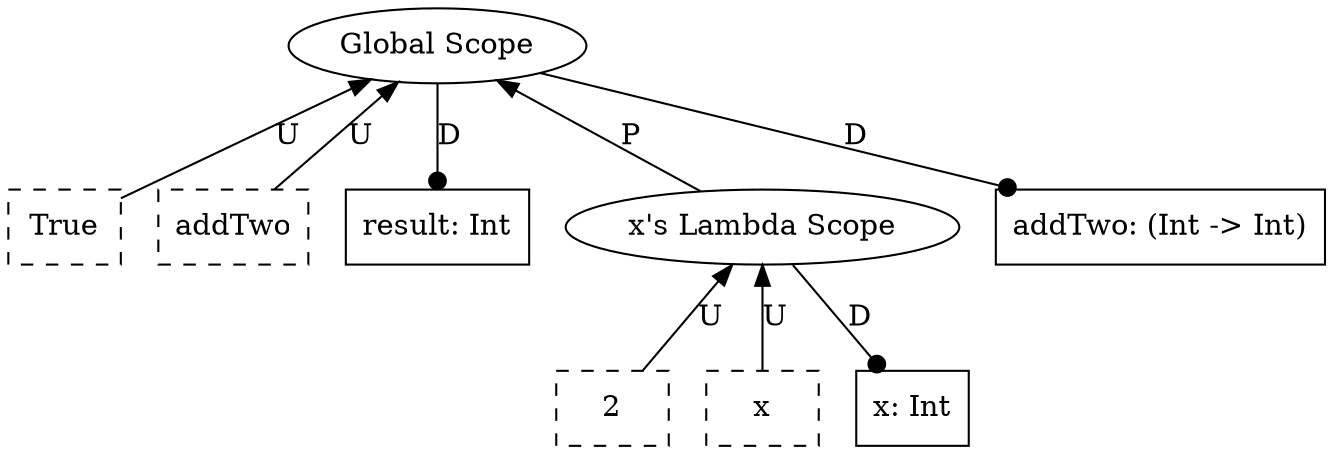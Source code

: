 graph {
    8 [label=True
      ,shape=box
      ,style=dashed];
    7 [label=addTwo
      ,shape=box
      ,style=dashed];
    6 [label="result: Int"
      ,shape=box];
    5 [label=2
      ,shape=box
      ,style=dashed];
    4 [label=x
      ,shape=box
      ,style=dashed];
    3 [label="x: Int",shape=box];
    2 [label="x's Lambda Scope"
      ,shape=ellipse];
    1 [label="addTwo: (Int -> Int)"
      ,shape=box];
    0 [label="Global Scope"
      ,shape=ellipse];
    0 -- 8 [label=U,dir=back];
    0 -- 7 [label=U,dir=back];
    0 -- 6 [label=D
           ,dir=forward
           ,arrowhead=dot];
    2 -- 5 [label=U,dir=back];
    2 -- 4 [label=U,dir=back];
    2 -- 3 [label=D
           ,dir=forward
           ,arrowhead=dot];
    0 -- 2 [label=P,dir=back];
    0 -- 1 [label=D
           ,dir=forward
           ,arrowhead=dot];
}
